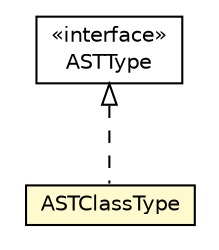 #!/usr/local/bin/dot
#
# Class diagram 
# Generated by UMLGraph version 5.1 (http://www.umlgraph.org/)
#

digraph G {
	edge [fontname="Helvetica",fontsize=10,labelfontname="Helvetica",labelfontsize=10];
	node [fontname="Helvetica",fontsize=10,shape=plaintext];
	nodesep=0.25;
	ranksep=0.5;
	// org.androidtransfuse.analysis.adapter.ASTType
	c49102 [label=<<table title="org.androidtransfuse.analysis.adapter.ASTType" border="0" cellborder="1" cellspacing="0" cellpadding="2" port="p" href="./ASTType.html">
		<tr><td><table border="0" cellspacing="0" cellpadding="1">
<tr><td align="center" balign="center"> &#171;interface&#187; </td></tr>
<tr><td align="center" balign="center"> ASTType </td></tr>
		</table></td></tr>
		</table>>, fontname="Helvetica", fontcolor="black", fontsize=10.0];
	// org.androidtransfuse.analysis.adapter.ASTClassType
	c49118 [label=<<table title="org.androidtransfuse.analysis.adapter.ASTClassType" border="0" cellborder="1" cellspacing="0" cellpadding="2" port="p" bgcolor="lemonChiffon" href="./ASTClassType.html">
		<tr><td><table border="0" cellspacing="0" cellpadding="1">
<tr><td align="center" balign="center"> ASTClassType </td></tr>
		</table></td></tr>
		</table>>, fontname="Helvetica", fontcolor="black", fontsize=10.0];
	//org.androidtransfuse.analysis.adapter.ASTClassType implements org.androidtransfuse.analysis.adapter.ASTType
	c49102:p -> c49118:p [dir=back,arrowtail=empty,style=dashed];
}

